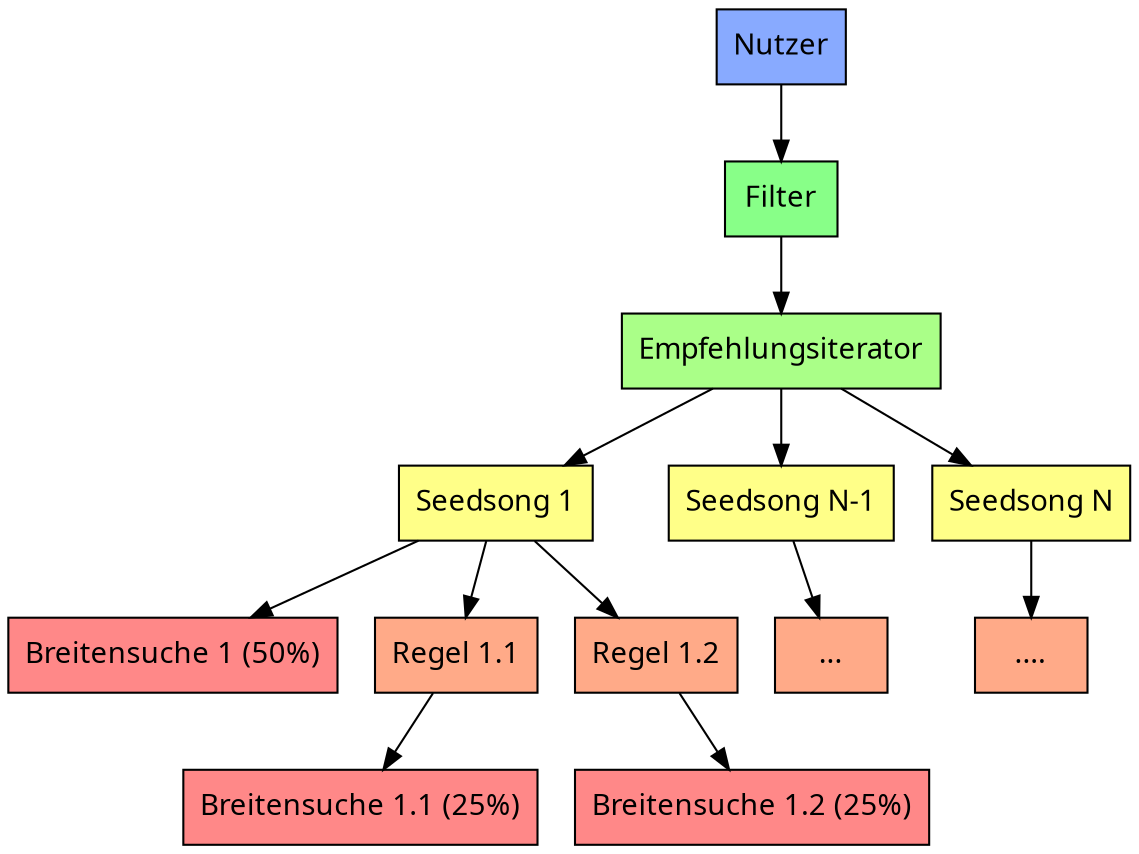 digraph {
    node [shape=record, style=filled, fontname="monoOne", fillcolor="#ffffff", fillcolor="#00000000"];
    splines=false;

    Nutzer [fillcolor="#88aaff"]
    Filter [fillcolor="#88ff88"]
    Empfehlungsiterator [fillcolor="#aaff88"]

    "Seedsong 1"   [fillcolor="#ffff88"];
    "Seedsong N-1" [fillcolor="#ffff88"];
    "Seedsong N"   [fillcolor="#ffff88"];

    "Breitensuche 1 (50%)" [fillcolor="#ff8888"]
    "Regel 1.1" [fillcolor="#ffaa88"]
    "Regel 1.2" [fillcolor="#ffaa88"]
    "..." [fillcolor="#ffaa88"]
    "...." [fillcolor="#ffaa88"]

    "Breitensuche 1.1 (25%)" [fillcolor="#ff8888"]
    "Breitensuche 1.2 (25%)" [fillcolor="#ff8888"]
    
    Nutzer -> Filter
    Filter -> Empfehlungsiterator
    Empfehlungsiterator -> "Seedsong 1"
    Empfehlungsiterator -> "Seedsong N-1"
    Empfehlungsiterator -> "Seedsong N"
    "Seedsong 1" -> "Breitensuche 1 (50%)"
    "Seedsong 1" -> "Regel 1.1"
    "Seedsong 1" -> "Regel 1.2"
    "Regel 1.1" -> "Breitensuche 1.1 (25%)"
    "Regel 1.2" -> "Breitensuche 1.2 (25%)"
    
    "Seedsong N-1" -> "..."
    "Seedsong N" -> "...."
}
